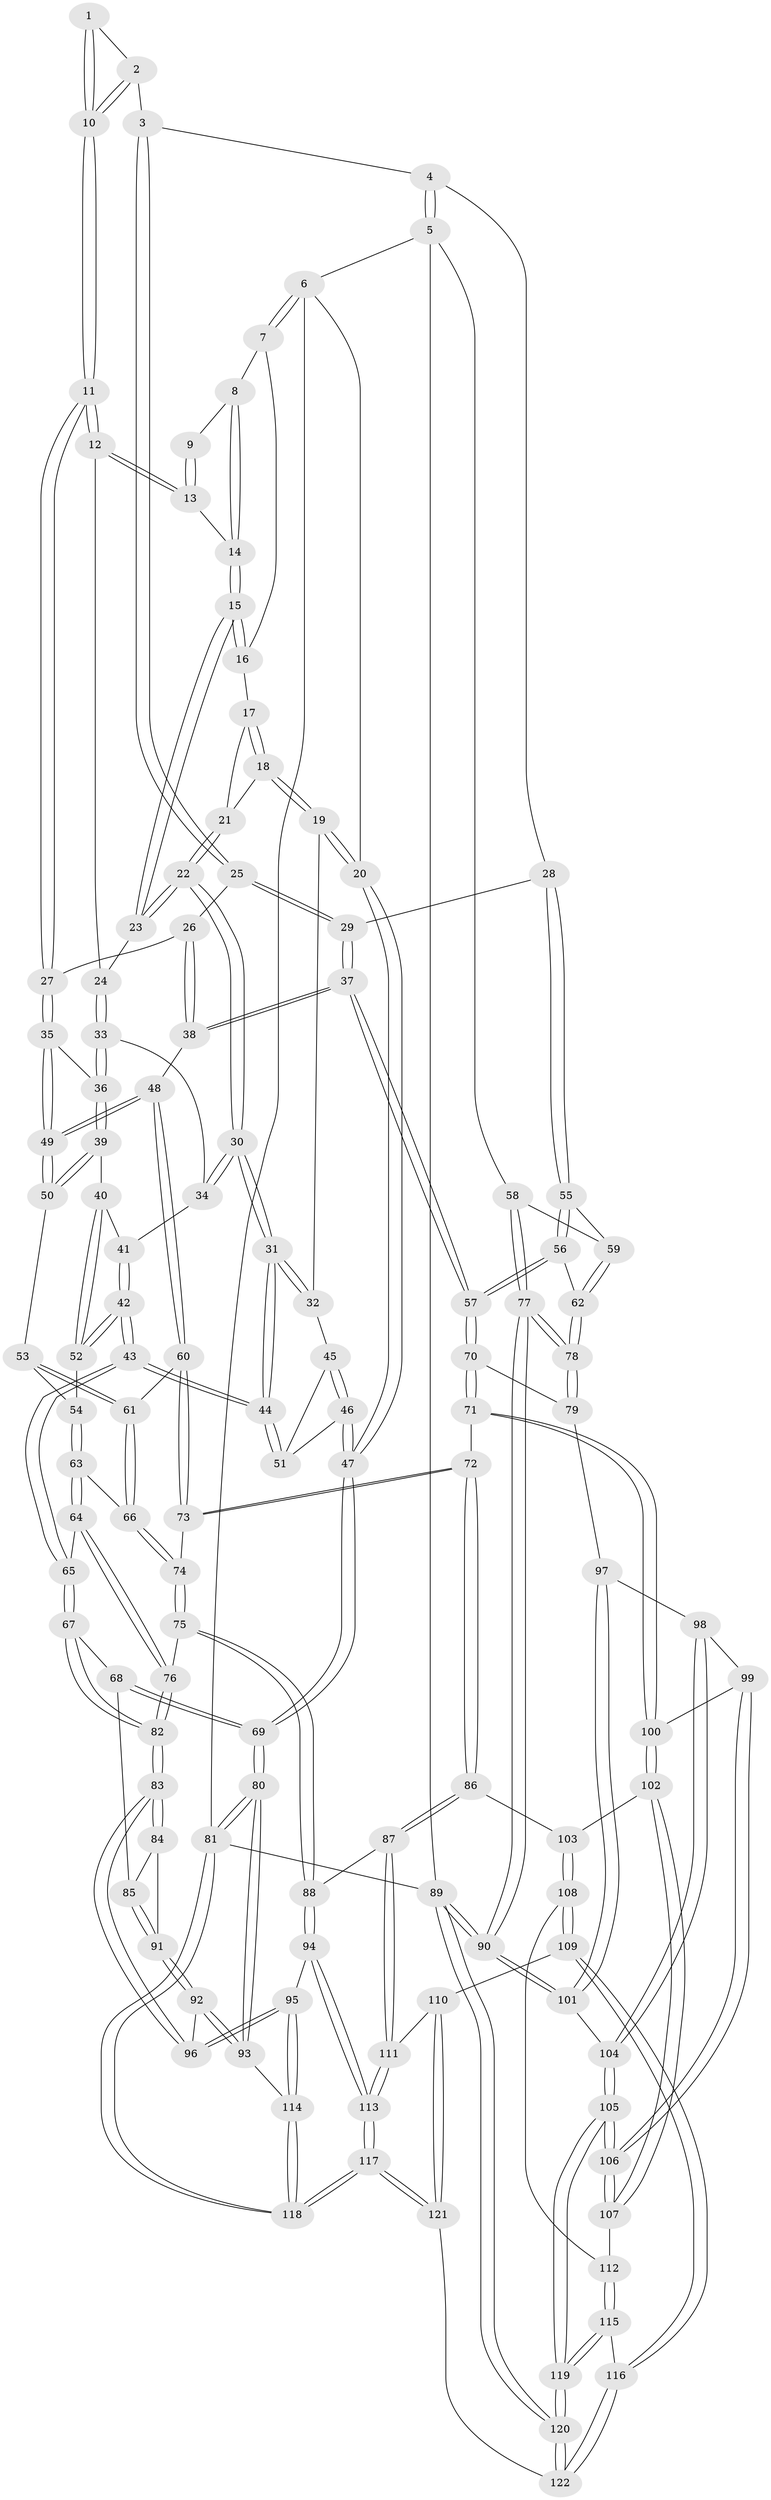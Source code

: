 // coarse degree distribution, {3: 0.22666666666666666, 5: 0.32, 7: 0.013333333333333334, 6: 0.05333333333333334, 4: 0.38666666666666666}
// Generated by graph-tools (version 1.1) at 2025/42/03/06/25 10:42:31]
// undirected, 122 vertices, 302 edges
graph export_dot {
graph [start="1"]
  node [color=gray90,style=filled];
  1 [pos="+0.41300807970196857+0"];
  2 [pos="+0.6696953258441783+0"];
  3 [pos="+0.7549780566483619+0"];
  4 [pos="+0.8986949978231779+0"];
  5 [pos="+1+0"];
  6 [pos="+0+0"];
  7 [pos="+0.026251702888563655+0"];
  8 [pos="+0.10999605059019005+0"];
  9 [pos="+0.4052749654761906+0"];
  10 [pos="+0.4500086210903349+0.08310345196669182"];
  11 [pos="+0.446815369052471+0.10646632578955316"];
  12 [pos="+0.4342428176151302+0.10559976483697632"];
  13 [pos="+0.3569129349295918+0.013765767311685261"];
  14 [pos="+0.3049145064090659+0.05487628718072539"];
  15 [pos="+0.2788974907977233+0.10322891888800195"];
  16 [pos="+0.08227034839608703+0"];
  17 [pos="+0.10379480714436243+0"];
  18 [pos="+0.10801652459757799+0.12498760221211558"];
  19 [pos="+0.06930266319696264+0.17225465713813032"];
  20 [pos="+0+0.13261272618800904"];
  21 [pos="+0.1920729101765549+0.11035821583686925"];
  22 [pos="+0.25214825003245195+0.14599563911969465"];
  23 [pos="+0.2787444562213759+0.10485232235868731"];
  24 [pos="+0.41627892405048417+0.11271248859123345"];
  25 [pos="+0.6341486980708824+0.09198172554839655"];
  26 [pos="+0.6242362501848602+0.09946473095973235"];
  27 [pos="+0.5209493246512029+0.15618220571818525"];
  28 [pos="+0.8477428413826392+0.24013497170239456"];
  29 [pos="+0.7711297315654841+0.24525316508617323"];
  30 [pos="+0.2523947421109332+0.160562064733836"];
  31 [pos="+0.19345697643601037+0.2682203929274871"];
  32 [pos="+0.10216019126689979+0.20291210335232596"];
  33 [pos="+0.3575412666343853+0.1921574827607407"];
  34 [pos="+0.33471781502689396+0.1946890568346907"];
  35 [pos="+0.5201897024799268+0.15927688087491962"];
  36 [pos="+0.3977321275145887+0.22358837164462078"];
  37 [pos="+0.6589511156015705+0.3647896543877699"];
  38 [pos="+0.6416421321836707+0.35979517617431395"];
  39 [pos="+0.3949027813065113+0.2569078103265356"];
  40 [pos="+0.3684280140030244+0.27323734679503126"];
  41 [pos="+0.33689591393631385+0.22949853809516985"];
  42 [pos="+0.2686068541904314+0.3281017016142367"];
  43 [pos="+0.2090077689979658+0.3479798769538598"];
  44 [pos="+0.19972722654916683+0.32243194900437033"];
  45 [pos="+0.057001780914671396+0.27003382010290927"];
  46 [pos="+0+0.30382682515670856"];
  47 [pos="+0+0.3127560648696405"];
  48 [pos="+0.5960581059497587+0.3541935405395408"];
  49 [pos="+0.5239219446087603+0.2880420612669315"];
  50 [pos="+0.47362185961076453+0.30588955833994763"];
  51 [pos="+0.11768082272788039+0.308662780247713"];
  52 [pos="+0.3410268161070142+0.31449000257810383"];
  53 [pos="+0.4610493696693015+0.31807079643562014"];
  54 [pos="+0.4103222726934002+0.3512719380037645"];
  55 [pos="+0.8487102505757887+0.24079798518940654"];
  56 [pos="+0.8032993712562349+0.44399782105925445"];
  57 [pos="+0.7229928567315869+0.4842718327816629"];
  58 [pos="+1+0.2271087835102744"];
  59 [pos="+0.9141666141780419+0.2659005294589595"];
  60 [pos="+0.5342384605606908+0.42519757574131234"];
  61 [pos="+0.4734830905168042+0.4275678840759761"];
  62 [pos="+0.9096761269495701+0.43589732874409404"];
  63 [pos="+0.40248335234674704+0.41264227891380917"];
  64 [pos="+0.27806311126447825+0.4431187822855326"];
  65 [pos="+0.20264534100208767+0.395321557586771"];
  66 [pos="+0.4340943574987577+0.44033486981328795"];
  67 [pos="+0.12411791441656256+0.4646448539218768"];
  68 [pos="+0.03935445678812316+0.4772291018866083"];
  69 [pos="+0+0.4530074933591786"];
  70 [pos="+0.7221277466849094+0.4917146582892622"];
  71 [pos="+0.6886490407077143+0.590410750587484"];
  72 [pos="+0.6518426607514568+0.5941775257615645"];
  73 [pos="+0.5348659553486934+0.5120893714622621"];
  74 [pos="+0.4306997863286188+0.5429633323759737"];
  75 [pos="+0.3976751872214052+0.5853280366713022"];
  76 [pos="+0.31830164622882295+0.5137181308044575"];
  77 [pos="+1+0.5608955315838978"];
  78 [pos="+1+0.549087321909617"];
  79 [pos="+0.9804855883768988+0.5717041861389428"];
  80 [pos="+0+0.7965183904778661"];
  81 [pos="+0+1"];
  82 [pos="+0.19555037293663946+0.6265907771332093"];
  83 [pos="+0.19688183925780423+0.6347814966264052"];
  84 [pos="+0.10823771896752508+0.6273686026204368"];
  85 [pos="+0.06299162351583953+0.6052285036389649"];
  86 [pos="+0.49759768213537064+0.6904828579175609"];
  87 [pos="+0.4662403776255989+0.6939814095143703"];
  88 [pos="+0.4003795590843518+0.6575168998436369"];
  89 [pos="+1+1"];
  90 [pos="+1+0.7061624353991758"];
  91 [pos="+0.055302931256580166+0.6636412584087954"];
  92 [pos="+0.037251168152850324+0.7281321291354319"];
  93 [pos="+0.026745390271208796+0.739107138594061"];
  94 [pos="+0.2838382252361411+0.7153835286683866"];
  95 [pos="+0.27698035680072874+0.7169635730041589"];
  96 [pos="+0.20076659311488387+0.6463572278628347"];
  97 [pos="+0.8774504923642547+0.6415225105998587"];
  98 [pos="+0.8534469948462668+0.6537076683633886"];
  99 [pos="+0.7960791162801328+0.6392647730404493"];
  100 [pos="+0.6909011419083374+0.5935313907352799"];
  101 [pos="+0.9626269867589277+0.7492265312673643"];
  102 [pos="+0.6906134182736002+0.6740642908444436"];
  103 [pos="+0.5810234803740498+0.7701873949151549"];
  104 [pos="+0.8687088029161922+0.7860448133314427"];
  105 [pos="+0.812866735773989+0.9144534102889958"];
  106 [pos="+0.7699647959497378+0.8525297389940242"];
  107 [pos="+0.7039248720518815+0.7783030639252221"];
  108 [pos="+0.587497626009335+0.7803809915792691"];
  109 [pos="+0.5590635156056468+0.846665934739561"];
  110 [pos="+0.5173811946329683+0.8478927963588425"];
  111 [pos="+0.4643240089900813+0.793937100012131"];
  112 [pos="+0.633807216661374+0.7927956526224853"];
  113 [pos="+0.4020737438608341+0.8666660585968606"];
  114 [pos="+0.2035695735907907+0.8533158969066897"];
  115 [pos="+0.6139799018349662+0.892025573537206"];
  116 [pos="+0.6057783921478057+0.8932799851148424"];
  117 [pos="+0.3384465008287377+1"];
  118 [pos="+0.21468929920920565+1"];
  119 [pos="+0.8149277834876765+0.9308504560810646"];
  120 [pos="+1+1"];
  121 [pos="+0.42584775991341456+1"];
  122 [pos="+0.4264769438110228+1"];
  1 -- 2;
  1 -- 10;
  1 -- 10;
  2 -- 3;
  2 -- 10;
  2 -- 10;
  3 -- 4;
  3 -- 25;
  3 -- 25;
  4 -- 5;
  4 -- 5;
  4 -- 28;
  5 -- 6;
  5 -- 58;
  5 -- 89;
  6 -- 7;
  6 -- 7;
  6 -- 20;
  6 -- 81;
  7 -- 8;
  7 -- 16;
  8 -- 9;
  8 -- 14;
  8 -- 14;
  9 -- 13;
  9 -- 13;
  10 -- 11;
  10 -- 11;
  11 -- 12;
  11 -- 12;
  11 -- 27;
  11 -- 27;
  12 -- 13;
  12 -- 13;
  12 -- 24;
  13 -- 14;
  14 -- 15;
  14 -- 15;
  15 -- 16;
  15 -- 16;
  15 -- 23;
  15 -- 23;
  16 -- 17;
  17 -- 18;
  17 -- 18;
  17 -- 21;
  18 -- 19;
  18 -- 19;
  18 -- 21;
  19 -- 20;
  19 -- 20;
  19 -- 32;
  20 -- 47;
  20 -- 47;
  21 -- 22;
  21 -- 22;
  22 -- 23;
  22 -- 23;
  22 -- 30;
  22 -- 30;
  23 -- 24;
  24 -- 33;
  24 -- 33;
  25 -- 26;
  25 -- 29;
  25 -- 29;
  26 -- 27;
  26 -- 38;
  26 -- 38;
  27 -- 35;
  27 -- 35;
  28 -- 29;
  28 -- 55;
  28 -- 55;
  29 -- 37;
  29 -- 37;
  30 -- 31;
  30 -- 31;
  30 -- 34;
  30 -- 34;
  31 -- 32;
  31 -- 32;
  31 -- 44;
  31 -- 44;
  32 -- 45;
  33 -- 34;
  33 -- 36;
  33 -- 36;
  34 -- 41;
  35 -- 36;
  35 -- 49;
  35 -- 49;
  36 -- 39;
  36 -- 39;
  37 -- 38;
  37 -- 38;
  37 -- 57;
  37 -- 57;
  38 -- 48;
  39 -- 40;
  39 -- 50;
  39 -- 50;
  40 -- 41;
  40 -- 52;
  40 -- 52;
  41 -- 42;
  41 -- 42;
  42 -- 43;
  42 -- 43;
  42 -- 52;
  42 -- 52;
  43 -- 44;
  43 -- 44;
  43 -- 65;
  43 -- 65;
  44 -- 51;
  44 -- 51;
  45 -- 46;
  45 -- 46;
  45 -- 51;
  46 -- 47;
  46 -- 47;
  46 -- 51;
  47 -- 69;
  47 -- 69;
  48 -- 49;
  48 -- 49;
  48 -- 60;
  48 -- 60;
  49 -- 50;
  49 -- 50;
  50 -- 53;
  52 -- 54;
  53 -- 54;
  53 -- 61;
  53 -- 61;
  54 -- 63;
  54 -- 63;
  55 -- 56;
  55 -- 56;
  55 -- 59;
  56 -- 57;
  56 -- 57;
  56 -- 62;
  57 -- 70;
  57 -- 70;
  58 -- 59;
  58 -- 77;
  58 -- 77;
  59 -- 62;
  59 -- 62;
  60 -- 61;
  60 -- 73;
  60 -- 73;
  61 -- 66;
  61 -- 66;
  62 -- 78;
  62 -- 78;
  63 -- 64;
  63 -- 64;
  63 -- 66;
  64 -- 65;
  64 -- 76;
  64 -- 76;
  65 -- 67;
  65 -- 67;
  66 -- 74;
  66 -- 74;
  67 -- 68;
  67 -- 82;
  67 -- 82;
  68 -- 69;
  68 -- 69;
  68 -- 85;
  69 -- 80;
  69 -- 80;
  70 -- 71;
  70 -- 71;
  70 -- 79;
  71 -- 72;
  71 -- 100;
  71 -- 100;
  72 -- 73;
  72 -- 73;
  72 -- 86;
  72 -- 86;
  73 -- 74;
  74 -- 75;
  74 -- 75;
  75 -- 76;
  75 -- 88;
  75 -- 88;
  76 -- 82;
  76 -- 82;
  77 -- 78;
  77 -- 78;
  77 -- 90;
  77 -- 90;
  78 -- 79;
  78 -- 79;
  79 -- 97;
  80 -- 81;
  80 -- 81;
  80 -- 93;
  80 -- 93;
  81 -- 118;
  81 -- 118;
  81 -- 89;
  82 -- 83;
  82 -- 83;
  83 -- 84;
  83 -- 84;
  83 -- 96;
  83 -- 96;
  84 -- 85;
  84 -- 91;
  85 -- 91;
  85 -- 91;
  86 -- 87;
  86 -- 87;
  86 -- 103;
  87 -- 88;
  87 -- 111;
  87 -- 111;
  88 -- 94;
  88 -- 94;
  89 -- 90;
  89 -- 90;
  89 -- 120;
  89 -- 120;
  90 -- 101;
  90 -- 101;
  91 -- 92;
  91 -- 92;
  92 -- 93;
  92 -- 93;
  92 -- 96;
  93 -- 114;
  94 -- 95;
  94 -- 113;
  94 -- 113;
  95 -- 96;
  95 -- 96;
  95 -- 114;
  95 -- 114;
  97 -- 98;
  97 -- 101;
  97 -- 101;
  98 -- 99;
  98 -- 104;
  98 -- 104;
  99 -- 100;
  99 -- 106;
  99 -- 106;
  100 -- 102;
  100 -- 102;
  101 -- 104;
  102 -- 103;
  102 -- 107;
  102 -- 107;
  103 -- 108;
  103 -- 108;
  104 -- 105;
  104 -- 105;
  105 -- 106;
  105 -- 106;
  105 -- 119;
  105 -- 119;
  106 -- 107;
  106 -- 107;
  107 -- 112;
  108 -- 109;
  108 -- 109;
  108 -- 112;
  109 -- 110;
  109 -- 116;
  109 -- 116;
  110 -- 111;
  110 -- 121;
  110 -- 121;
  111 -- 113;
  111 -- 113;
  112 -- 115;
  112 -- 115;
  113 -- 117;
  113 -- 117;
  114 -- 118;
  114 -- 118;
  115 -- 116;
  115 -- 119;
  115 -- 119;
  116 -- 122;
  116 -- 122;
  117 -- 118;
  117 -- 118;
  117 -- 121;
  117 -- 121;
  119 -- 120;
  119 -- 120;
  120 -- 122;
  120 -- 122;
  121 -- 122;
}
